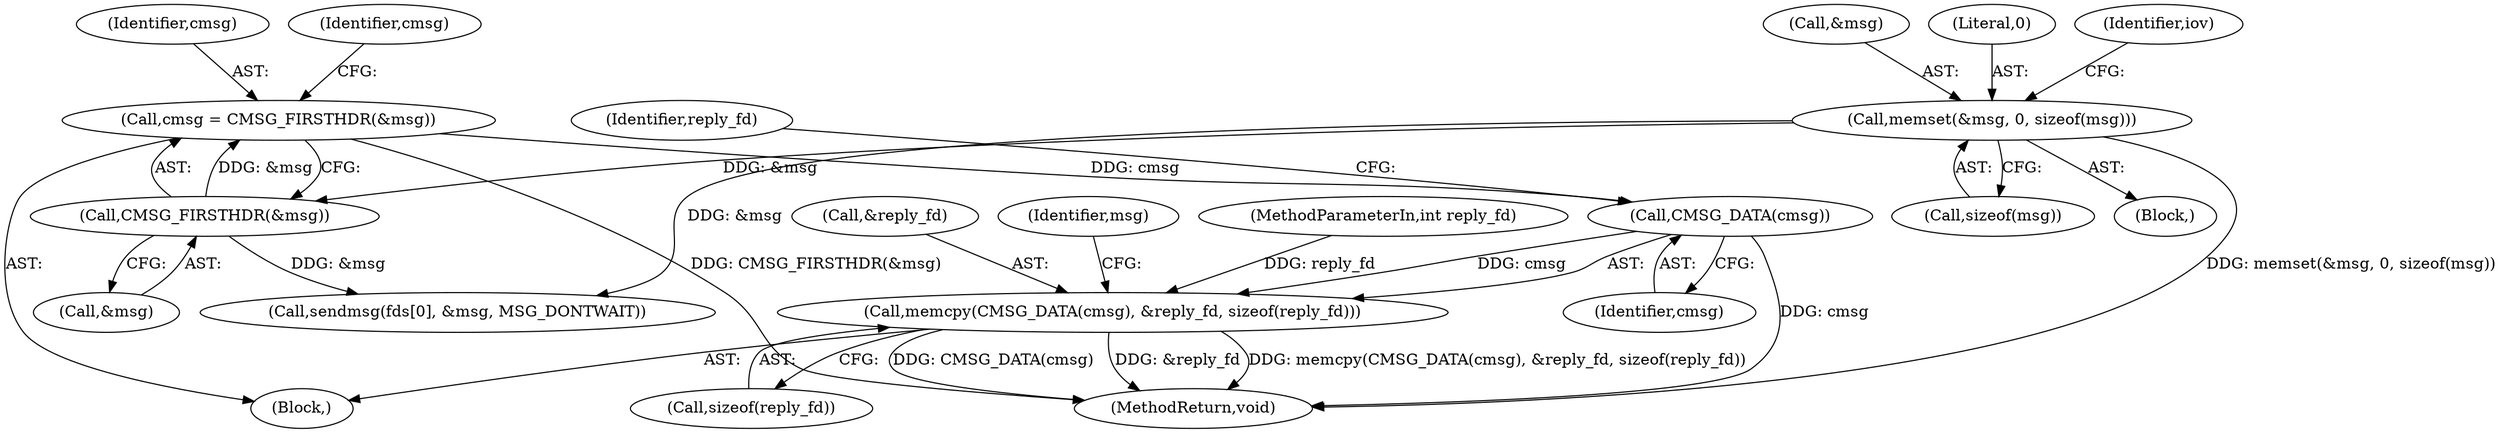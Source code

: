 digraph "0_Chrome_aac449e7154720b895ff1e7f3497c2ce95ae1a5a@pointer" {
"1000166" [label="(Call,cmsg = CMSG_FIRSTHDR(&msg))"];
"1000168" [label="(Call,CMSG_FIRSTHDR(&msg))"];
"1000109" [label="(Call,memset(&msg, 0, sizeof(msg)))"];
"1000189" [label="(Call,CMSG_DATA(cmsg))"];
"1000188" [label="(Call,memcpy(CMSG_DATA(cmsg), &reply_fd, sizeof(reply_fd)))"];
"1000167" [label="(Identifier,cmsg)"];
"1000117" [label="(Identifier,iov)"];
"1000188" [label="(Call,memcpy(CMSG_DATA(cmsg), &reply_fd, sizeof(reply_fd)))"];
"1000193" [label="(Call,sizeof(reply_fd))"];
"1000189" [label="(Call,CMSG_DATA(cmsg))"];
"1000113" [label="(Call,sizeof(msg))"];
"1000135" [label="(Block,)"];
"1000168" [label="(Call,CMSG_FIRSTHDR(&msg))"];
"1000191" [label="(Call,&reply_fd)"];
"1000110" [label="(Call,&msg)"];
"1000166" [label="(Call,cmsg = CMSG_FIRSTHDR(&msg))"];
"1000205" [label="(Call,sendmsg(fds[0], &msg, MSG_DONTWAIT))"];
"1000192" [label="(Identifier,reply_fd)"];
"1000197" [label="(Identifier,msg)"];
"1000107" [label="(Block,)"];
"1000190" [label="(Identifier,cmsg)"];
"1000217" [label="(MethodReturn,void)"];
"1000169" [label="(Call,&msg)"];
"1000109" [label="(Call,memset(&msg, 0, sizeof(msg)))"];
"1000173" [label="(Identifier,cmsg)"];
"1000106" [label="(MethodParameterIn,int reply_fd)"];
"1000112" [label="(Literal,0)"];
"1000166" -> "1000135"  [label="AST: "];
"1000166" -> "1000168"  [label="CFG: "];
"1000167" -> "1000166"  [label="AST: "];
"1000168" -> "1000166"  [label="AST: "];
"1000173" -> "1000166"  [label="CFG: "];
"1000166" -> "1000217"  [label="DDG: CMSG_FIRSTHDR(&msg)"];
"1000168" -> "1000166"  [label="DDG: &msg"];
"1000166" -> "1000189"  [label="DDG: cmsg"];
"1000168" -> "1000169"  [label="CFG: "];
"1000169" -> "1000168"  [label="AST: "];
"1000109" -> "1000168"  [label="DDG: &msg"];
"1000168" -> "1000205"  [label="DDG: &msg"];
"1000109" -> "1000107"  [label="AST: "];
"1000109" -> "1000113"  [label="CFG: "];
"1000110" -> "1000109"  [label="AST: "];
"1000112" -> "1000109"  [label="AST: "];
"1000113" -> "1000109"  [label="AST: "];
"1000117" -> "1000109"  [label="CFG: "];
"1000109" -> "1000217"  [label="DDG: memset(&msg, 0, sizeof(msg))"];
"1000109" -> "1000205"  [label="DDG: &msg"];
"1000189" -> "1000188"  [label="AST: "];
"1000189" -> "1000190"  [label="CFG: "];
"1000190" -> "1000189"  [label="AST: "];
"1000192" -> "1000189"  [label="CFG: "];
"1000189" -> "1000217"  [label="DDG: cmsg"];
"1000189" -> "1000188"  [label="DDG: cmsg"];
"1000188" -> "1000135"  [label="AST: "];
"1000188" -> "1000193"  [label="CFG: "];
"1000191" -> "1000188"  [label="AST: "];
"1000193" -> "1000188"  [label="AST: "];
"1000197" -> "1000188"  [label="CFG: "];
"1000188" -> "1000217"  [label="DDG: memcpy(CMSG_DATA(cmsg), &reply_fd, sizeof(reply_fd))"];
"1000188" -> "1000217"  [label="DDG: CMSG_DATA(cmsg)"];
"1000188" -> "1000217"  [label="DDG: &reply_fd"];
"1000106" -> "1000188"  [label="DDG: reply_fd"];
}
